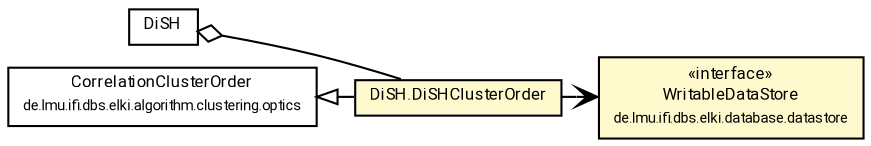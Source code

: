 #!/usr/local/bin/dot
#
# Class diagram 
# Generated by UMLGraph version R5_7_2-60-g0e99a6 (http://www.spinellis.gr/umlgraph/)
#

digraph G {
	graph [fontnames="svg"]
	edge [fontname="Roboto",fontsize=7,labelfontname="Roboto",labelfontsize=7,color="black"];
	node [fontname="Roboto",fontcolor="black",fontsize=8,shape=plaintext,margin=0,width=0,height=0];
	nodesep=0.15;
	ranksep=0.25;
	rankdir=LR;
	// de.lmu.ifi.dbs.elki.algorithm.clustering.subspace.DiSH<V extends de.lmu.ifi.dbs.elki.data.NumberVector>
	c3286301 [label=<<table title="de.lmu.ifi.dbs.elki.algorithm.clustering.subspace.DiSH" border="0" cellborder="1" cellspacing="0" cellpadding="2" href="DiSH.html" target="_parent">
		<tr><td><table border="0" cellspacing="0" cellpadding="1">
		<tr><td align="center" balign="center"> <font face="Roboto">DiSH</font> </td></tr>
		</table></td></tr>
		</table>>, URL="DiSH.html"];
	// de.lmu.ifi.dbs.elki.algorithm.clustering.subspace.DiSH.DiSHClusterOrder
	c3286304 [label=<<table title="de.lmu.ifi.dbs.elki.algorithm.clustering.subspace.DiSH.DiSHClusterOrder" border="0" cellborder="1" cellspacing="0" cellpadding="2" bgcolor="lemonChiffon" href="DiSH.DiSHClusterOrder.html" target="_parent">
		<tr><td><table border="0" cellspacing="0" cellpadding="1">
		<tr><td align="center" balign="center"> <font face="Roboto">DiSH.DiSHClusterOrder</font> </td></tr>
		</table></td></tr>
		</table>>, URL="DiSH.DiSHClusterOrder.html"];
	// de.lmu.ifi.dbs.elki.algorithm.clustering.optics.CorrelationClusterOrder
	c3286878 [label=<<table title="de.lmu.ifi.dbs.elki.algorithm.clustering.optics.CorrelationClusterOrder" border="0" cellborder="1" cellspacing="0" cellpadding="2" href="../optics/CorrelationClusterOrder.html" target="_parent">
		<tr><td><table border="0" cellspacing="0" cellpadding="1">
		<tr><td align="center" balign="center"> <font face="Roboto">CorrelationClusterOrder</font> </td></tr>
		<tr><td align="center" balign="center"> <font face="Roboto" point-size="7.0">de.lmu.ifi.dbs.elki.algorithm.clustering.optics</font> </td></tr>
		</table></td></tr>
		</table>>, URL="../optics/CorrelationClusterOrder.html"];
	// de.lmu.ifi.dbs.elki.database.datastore.WritableDataStore<T>
	c3287456 [label=<<table title="de.lmu.ifi.dbs.elki.database.datastore.WritableDataStore" border="0" cellborder="1" cellspacing="0" cellpadding="2" bgcolor="LemonChiffon" href="../../../database/datastore/WritableDataStore.html" target="_parent">
		<tr><td><table border="0" cellspacing="0" cellpadding="1">
		<tr><td align="center" balign="center"> &#171;interface&#187; </td></tr>
		<tr><td align="center" balign="center"> <font face="Roboto">WritableDataStore</font> </td></tr>
		<tr><td align="center" balign="center"> <font face="Roboto" point-size="7.0">de.lmu.ifi.dbs.elki.database.datastore</font> </td></tr>
		</table></td></tr>
		</table>>, URL="../../../database/datastore/WritableDataStore.html"];
	// de.lmu.ifi.dbs.elki.algorithm.clustering.subspace.DiSH<V extends de.lmu.ifi.dbs.elki.data.NumberVector> has de.lmu.ifi.dbs.elki.algorithm.clustering.subspace.DiSH.DiSHClusterOrder
	c3286301 -> c3286304 [arrowhead=none,arrowtail=ediamond,dir=back,weight=4];
	// de.lmu.ifi.dbs.elki.algorithm.clustering.subspace.DiSH.DiSHClusterOrder extends de.lmu.ifi.dbs.elki.algorithm.clustering.optics.CorrelationClusterOrder
	c3286878 -> c3286304 [arrowtail=empty,dir=back,weight=10];
	// de.lmu.ifi.dbs.elki.algorithm.clustering.subspace.DiSH.DiSHClusterOrder navassoc de.lmu.ifi.dbs.elki.database.datastore.WritableDataStore<T>
	c3286304 -> c3287456 [arrowhead=open,weight=1];
}

